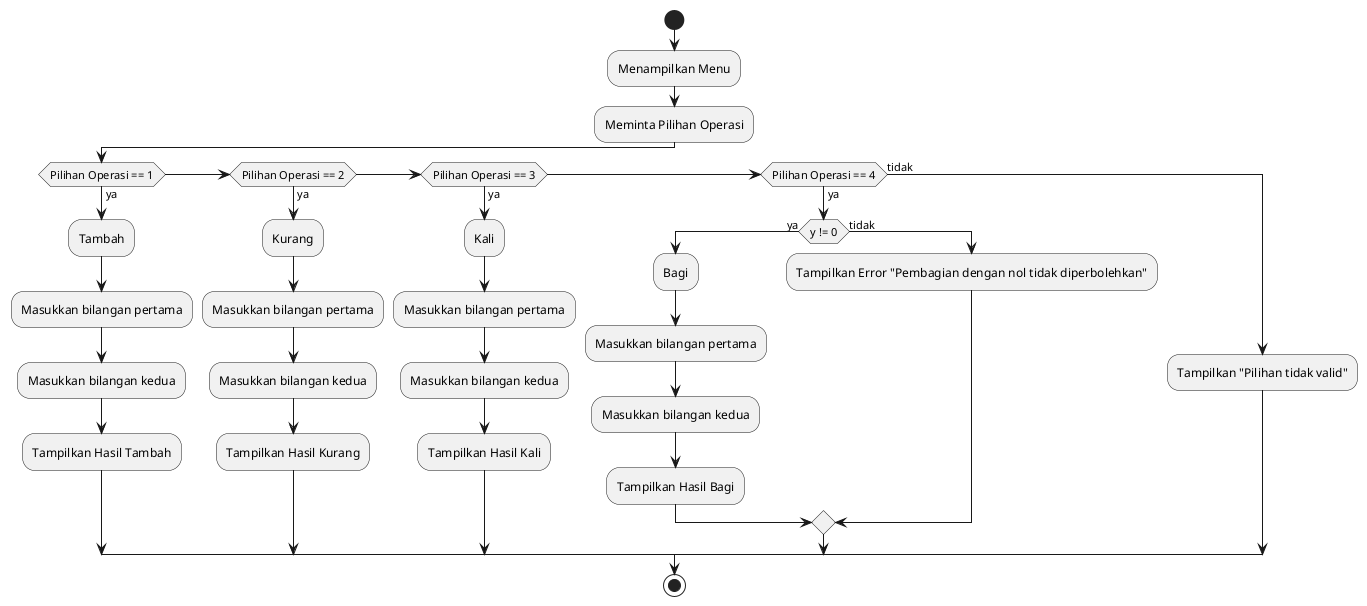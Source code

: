 @startuml
start
:Menampilkan Menu;
:Meminta Pilihan Operasi;

if (Pilihan Operasi == 1) then (ya)
  :Tambah;
  :Masukkan bilangan pertama;
  :Masukkan bilangan kedua;
  :Tampilkan Hasil Tambah;
elseif (Pilihan Operasi == 2) then (ya)
  :Kurang;
  :Masukkan bilangan pertama;
  :Masukkan bilangan kedua;
  :Tampilkan Hasil Kurang;
elseif (Pilihan Operasi == 3) then (ya)
  :Kali;
  :Masukkan bilangan pertama;
  :Masukkan bilangan kedua;
  :Tampilkan Hasil Kali;
elseif (Pilihan Operasi == 4) then (ya)
  if (y != 0) then (ya)
  :Bagi;
  :Masukkan bilangan pertama;
  :Masukkan bilangan kedua;
  :Tampilkan Hasil Bagi;
  else (tidak)
  :Tampilkan Error "Pembagian dengan nol tidak diperbolehkan";
  endif
else (tidak)
  :Tampilkan "Pilihan tidak valid";
endif

stop
@enduml